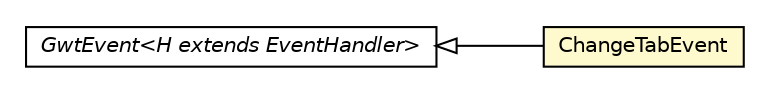 #!/usr/local/bin/dot
#
# Class diagram 
# Generated by UMLGraph version R5_6-24-gf6e263 (http://www.umlgraph.org/)
#

digraph G {
	edge [fontname="Helvetica",fontsize=10,labelfontname="Helvetica",labelfontsize=10];
	node [fontname="Helvetica",fontsize=10,shape=plaintext];
	nodesep=0.25;
	ranksep=0.5;
	rankdir=LR;
	// com.gwtplatform.mvp.client.ChangeTabEvent
	c130728 [label=<<table title="com.gwtplatform.mvp.client.ChangeTabEvent" border="0" cellborder="1" cellspacing="0" cellpadding="2" port="p" bgcolor="lemonChiffon" href="./ChangeTabEvent.html">
		<tr><td><table border="0" cellspacing="0" cellpadding="1">
<tr><td align="center" balign="center"> ChangeTabEvent </td></tr>
		</table></td></tr>
		</table>>, URL="./ChangeTabEvent.html", fontname="Helvetica", fontcolor="black", fontsize=10.0];
	//com.gwtplatform.mvp.client.ChangeTabEvent extends com.google.gwt.event.shared.GwtEvent<com.gwtplatform.mvp.client.ChangeTabHandler>
	c131177:p -> c130728:p [dir=back,arrowtail=empty];
	// com.google.gwt.event.shared.GwtEvent<H extends com.google.gwt.event.shared.EventHandler>
	c131177 [label=<<table title="com.google.gwt.event.shared.GwtEvent" border="0" cellborder="1" cellspacing="0" cellpadding="2" port="p" href="http://google-web-toolkit.googlecode.com/svn/javadoc/latest/com/google/gwt/event/shared/GwtEvent.html">
		<tr><td><table border="0" cellspacing="0" cellpadding="1">
<tr><td align="center" balign="center"><font face="Helvetica-Oblique"> GwtEvent&lt;H extends EventHandler&gt; </font></td></tr>
		</table></td></tr>
		</table>>, URL="http://google-web-toolkit.googlecode.com/svn/javadoc/latest/com/google/gwt/event/shared/GwtEvent.html", fontname="Helvetica", fontcolor="black", fontsize=10.0];
}


